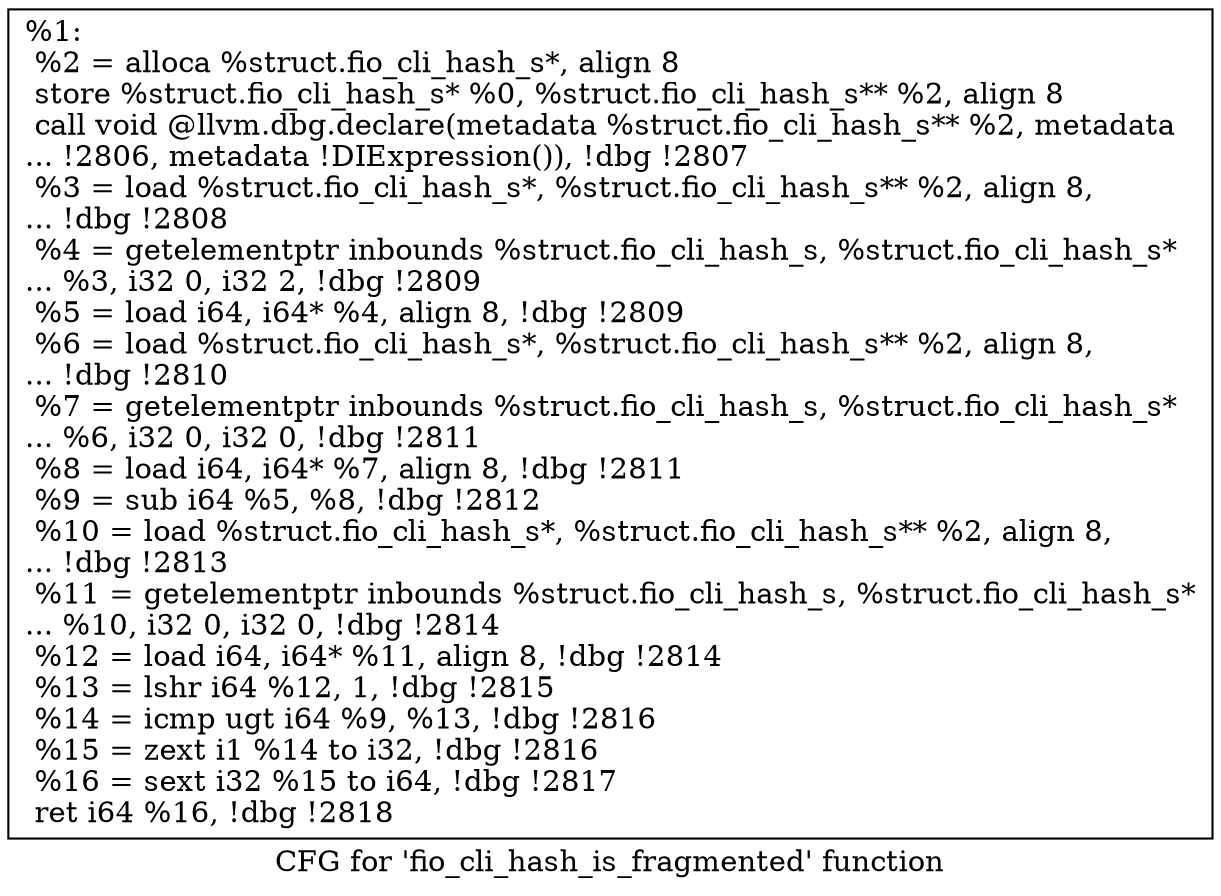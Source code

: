 digraph "CFG for 'fio_cli_hash_is_fragmented' function" {
	label="CFG for 'fio_cli_hash_is_fragmented' function";

	Node0x5568521468d0 [shape=record,label="{%1:\l  %2 = alloca %struct.fio_cli_hash_s*, align 8\l  store %struct.fio_cli_hash_s* %0, %struct.fio_cli_hash_s** %2, align 8\l  call void @llvm.dbg.declare(metadata %struct.fio_cli_hash_s** %2, metadata\l... !2806, metadata !DIExpression()), !dbg !2807\l  %3 = load %struct.fio_cli_hash_s*, %struct.fio_cli_hash_s** %2, align 8,\l... !dbg !2808\l  %4 = getelementptr inbounds %struct.fio_cli_hash_s, %struct.fio_cli_hash_s*\l... %3, i32 0, i32 2, !dbg !2809\l  %5 = load i64, i64* %4, align 8, !dbg !2809\l  %6 = load %struct.fio_cli_hash_s*, %struct.fio_cli_hash_s** %2, align 8,\l... !dbg !2810\l  %7 = getelementptr inbounds %struct.fio_cli_hash_s, %struct.fio_cli_hash_s*\l... %6, i32 0, i32 0, !dbg !2811\l  %8 = load i64, i64* %7, align 8, !dbg !2811\l  %9 = sub i64 %5, %8, !dbg !2812\l  %10 = load %struct.fio_cli_hash_s*, %struct.fio_cli_hash_s** %2, align 8,\l... !dbg !2813\l  %11 = getelementptr inbounds %struct.fio_cli_hash_s, %struct.fio_cli_hash_s*\l... %10, i32 0, i32 0, !dbg !2814\l  %12 = load i64, i64* %11, align 8, !dbg !2814\l  %13 = lshr i64 %12, 1, !dbg !2815\l  %14 = icmp ugt i64 %9, %13, !dbg !2816\l  %15 = zext i1 %14 to i32, !dbg !2816\l  %16 = sext i32 %15 to i64, !dbg !2817\l  ret i64 %16, !dbg !2818\l}"];
}
